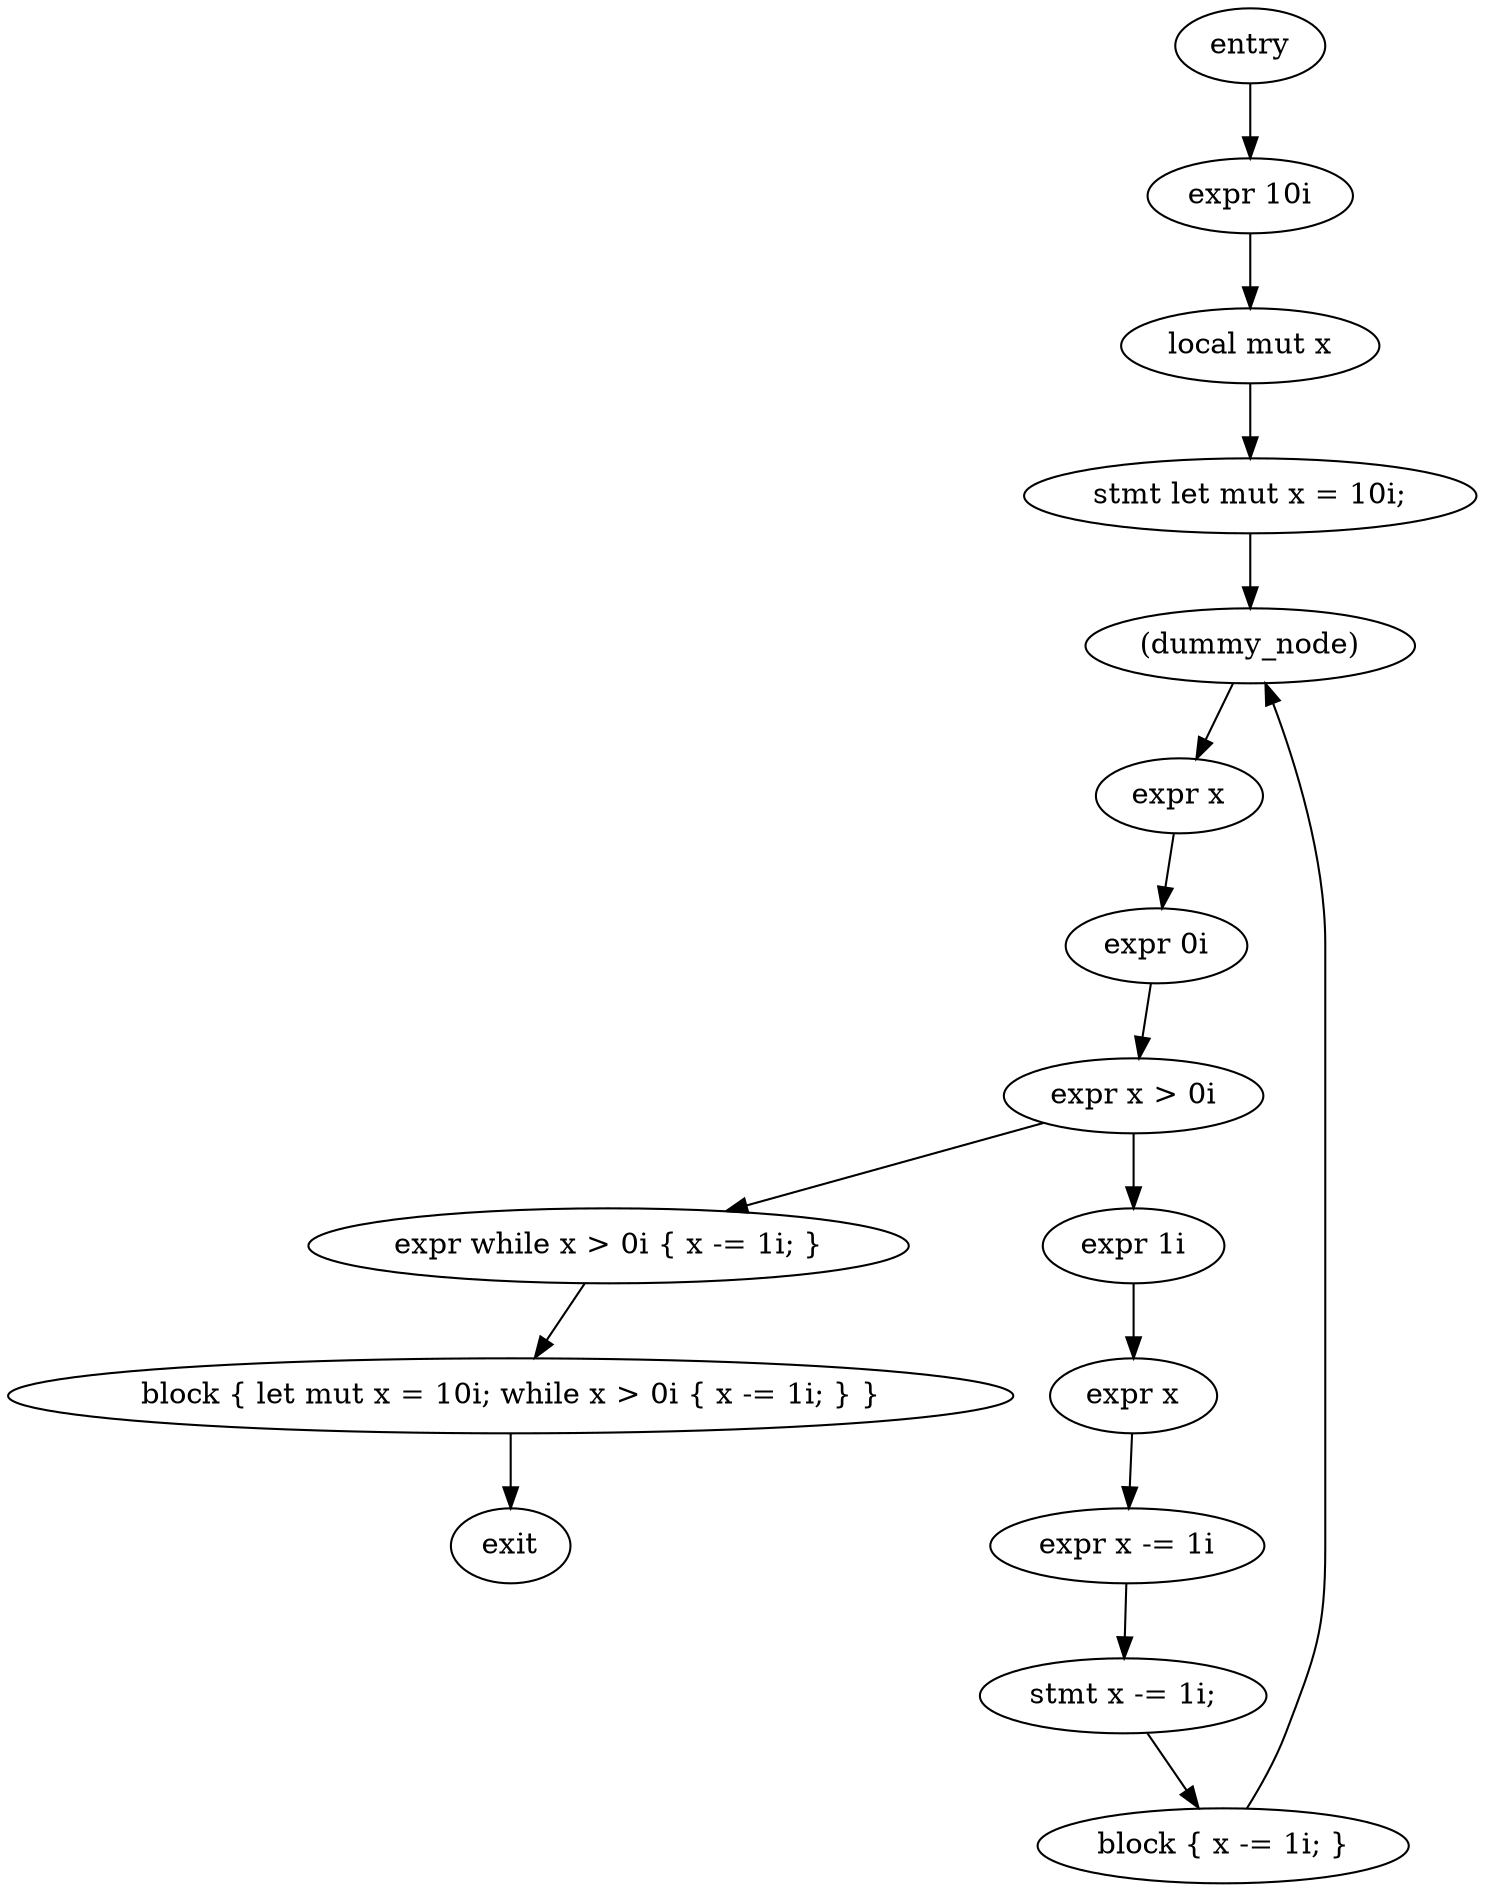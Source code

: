 digraph block {
    N0[label="entry"];
    N1[label="exit"];
    N2[label="expr 10i"];
    N3[label="local mut x"];
    N4[label="stmt let mut x = 10i;"];
    N5[label="(dummy_node)"];
    N6[label="expr x"];
    N7[label="expr 0i"];
    N8[label="expr x > 0i"];
    N9[label="expr while x > 0i { x -= 1i; }"];
    N10[label="expr 1i"];
    N11[label="expr x"];
    N12[label="expr x -= 1i"];
    N13[label="stmt x -= 1i;"];
    N14[label="block { x -= 1i; }"];
    N15[label="block { let mut x = 10i; while x > 0i { x -= 1i; } }"];
    N0 -> N2;
    N2 -> N3;
    N3 -> N4;
    N4 -> N5;
    N5 -> N6;
    N6 -> N7;
    N7 -> N8;
    N8 -> N9;
    N8 -> N10;
    N10 -> N11;
    N11 -> N12;
    N12 -> N13;
    N13 -> N14;
    N14 -> N5;
    N9 -> N15;
    N15 -> N1;
}

